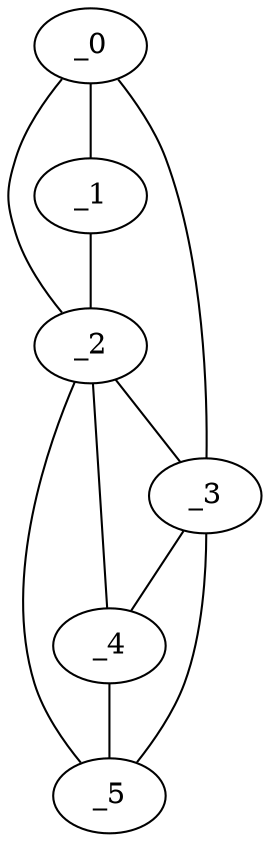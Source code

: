 graph "obj56__140.gxl" {
	_0	 [x=32,
		y=24];
	_1	 [x=36,
		y=34];
	_0 -- _1	 [valence=1];
	_2	 [x=41,
		y=38];
	_0 -- _2	 [valence=1];
	_3	 [x=96,
		y=32];
	_0 -- _3	 [valence=1];
	_1 -- _2	 [valence=1];
	_2 -- _3	 [valence=2];
	_4	 [x=97,
		y=36];
	_2 -- _4	 [valence=2];
	_5	 [x=123,
		y=75];
	_2 -- _5	 [valence=1];
	_3 -- _4	 [valence=1];
	_3 -- _5	 [valence=1];
	_4 -- _5	 [valence=2];
}
